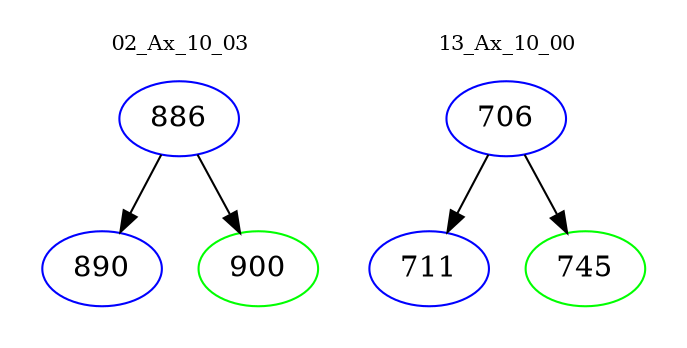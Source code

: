 digraph{
subgraph cluster_0 {
color = white
label = "02_Ax_10_03";
fontsize=10;
T0_886 [label="886", color="blue"]
T0_886 -> T0_890 [color="black"]
T0_890 [label="890", color="blue"]
T0_886 -> T0_900 [color="black"]
T0_900 [label="900", color="green"]
}
subgraph cluster_1 {
color = white
label = "13_Ax_10_00";
fontsize=10;
T1_706 [label="706", color="blue"]
T1_706 -> T1_711 [color="black"]
T1_711 [label="711", color="blue"]
T1_706 -> T1_745 [color="black"]
T1_745 [label="745", color="green"]
}
}
